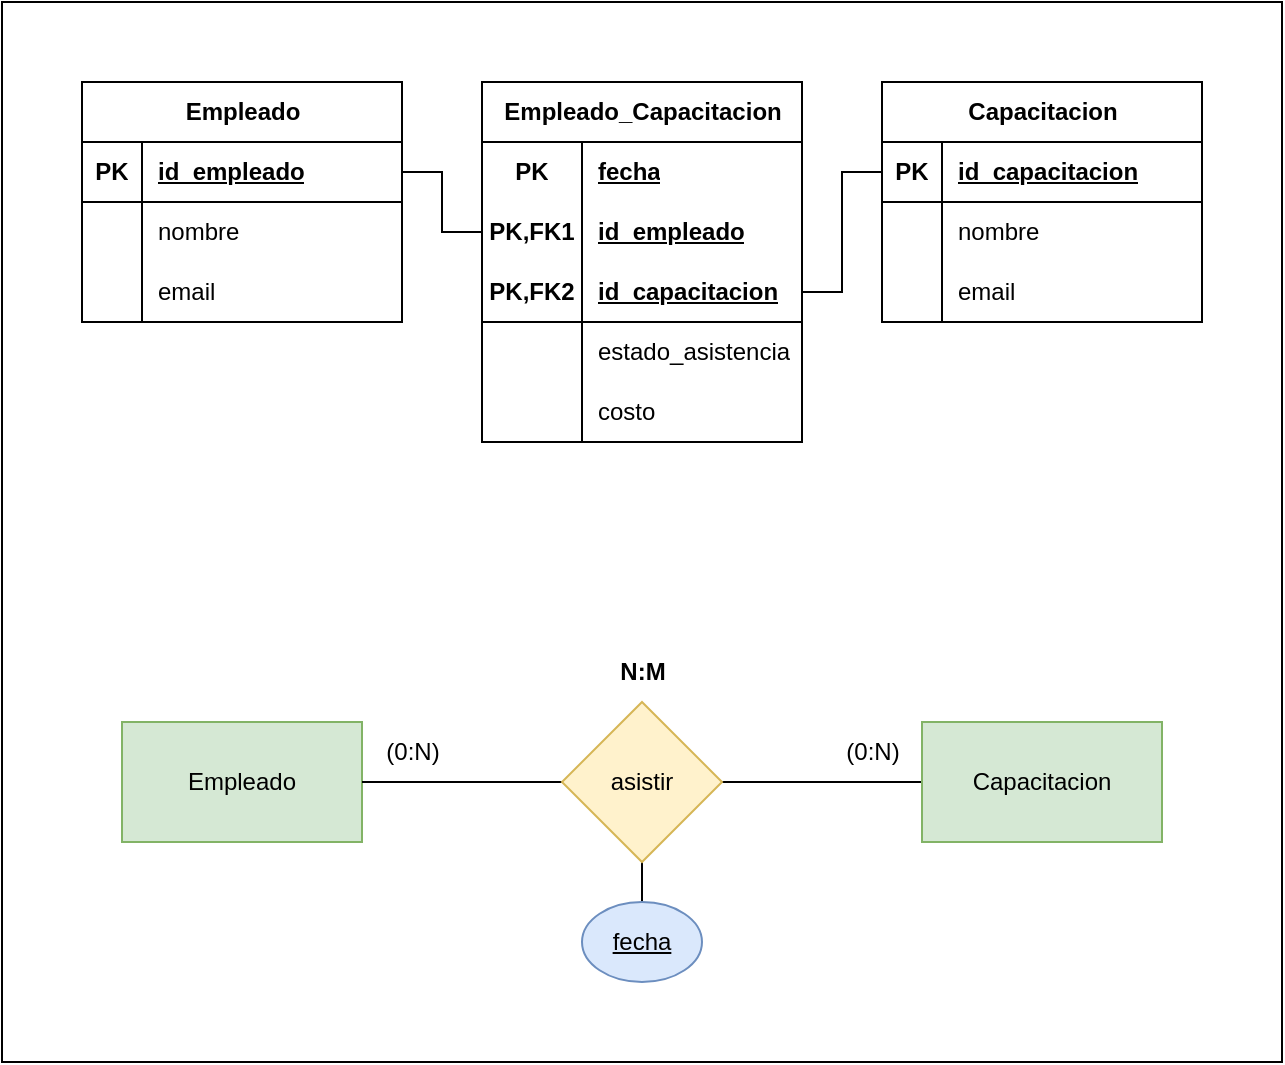 <mxfile version="26.0.10">
  <diagram name="Page-1" id="qKYILL9JWopUP_dQykBt">
    <mxGraphModel dx="1093" dy="646" grid="1" gridSize="10" guides="1" tooltips="1" connect="1" arrows="1" fold="1" page="1" pageScale="1" pageWidth="850" pageHeight="1100" math="0" shadow="0">
      <root>
        <mxCell id="0" />
        <mxCell id="1" parent="0" />
        <mxCell id="mGDh-zkGo23eZYkdyV94-58" value="" style="group" vertex="1" connectable="0" parent="1">
          <mxGeometry width="640" height="530" as="geometry" />
        </mxCell>
        <mxCell id="mGDh-zkGo23eZYkdyV94-57" value="" style="rounded=0;whiteSpace=wrap;html=1;" vertex="1" parent="mGDh-zkGo23eZYkdyV94-58">
          <mxGeometry width="640" height="530" as="geometry" />
        </mxCell>
        <mxCell id="mGDh-zkGo23eZYkdyV94-1" value="Empleado" style="rounded=0;whiteSpace=wrap;html=1;fillColor=#d5e8d4;strokeColor=#82b366;" vertex="1" parent="mGDh-zkGo23eZYkdyV94-58">
          <mxGeometry x="60" y="360" width="120" height="60" as="geometry" />
        </mxCell>
        <mxCell id="mGDh-zkGo23eZYkdyV94-4" style="edgeStyle=orthogonalEdgeStyle;rounded=0;orthogonalLoop=1;jettySize=auto;html=1;exitX=1;exitY=0.5;exitDx=0;exitDy=0;entryX=0;entryY=0.5;entryDx=0;entryDy=0;endArrow=none;startFill=0;" edge="1" parent="mGDh-zkGo23eZYkdyV94-58" source="mGDh-zkGo23eZYkdyV94-2" target="mGDh-zkGo23eZYkdyV94-3">
          <mxGeometry relative="1" as="geometry" />
        </mxCell>
        <mxCell id="mGDh-zkGo23eZYkdyV94-5" style="edgeStyle=orthogonalEdgeStyle;rounded=0;orthogonalLoop=1;jettySize=auto;html=1;exitX=0;exitY=0.5;exitDx=0;exitDy=0;entryX=1;entryY=0.5;entryDx=0;entryDy=0;endArrow=none;startFill=0;" edge="1" parent="mGDh-zkGo23eZYkdyV94-58" source="mGDh-zkGo23eZYkdyV94-2" target="mGDh-zkGo23eZYkdyV94-1">
          <mxGeometry relative="1" as="geometry" />
        </mxCell>
        <mxCell id="mGDh-zkGo23eZYkdyV94-34" style="rounded=0;orthogonalLoop=1;jettySize=auto;html=1;exitX=0.5;exitY=1;exitDx=0;exitDy=0;entryX=0.5;entryY=0;entryDx=0;entryDy=0;endArrow=none;startFill=0;" edge="1" parent="mGDh-zkGo23eZYkdyV94-58" source="mGDh-zkGo23eZYkdyV94-2" target="mGDh-zkGo23eZYkdyV94-32">
          <mxGeometry relative="1" as="geometry" />
        </mxCell>
        <mxCell id="mGDh-zkGo23eZYkdyV94-2" value="asistir" style="rhombus;whiteSpace=wrap;html=1;fillColor=#fff2cc;strokeColor=#d6b656;" vertex="1" parent="mGDh-zkGo23eZYkdyV94-58">
          <mxGeometry x="280" y="350" width="80" height="80" as="geometry" />
        </mxCell>
        <mxCell id="mGDh-zkGo23eZYkdyV94-3" value="Capacitacion" style="rounded=0;whiteSpace=wrap;html=1;fillColor=#d5e8d4;strokeColor=#82b366;" vertex="1" parent="mGDh-zkGo23eZYkdyV94-58">
          <mxGeometry x="460" y="360" width="120" height="60" as="geometry" />
        </mxCell>
        <mxCell id="mGDh-zkGo23eZYkdyV94-6" value="(0:N)" style="text;html=1;align=center;verticalAlign=middle;resizable=0;points=[];autosize=1;strokeColor=none;fillColor=none;" vertex="1" parent="mGDh-zkGo23eZYkdyV94-58">
          <mxGeometry x="410" y="360" width="50" height="30" as="geometry" />
        </mxCell>
        <mxCell id="mGDh-zkGo23eZYkdyV94-7" value="(0:N)" style="text;html=1;align=center;verticalAlign=middle;resizable=0;points=[];autosize=1;strokeColor=none;fillColor=none;" vertex="1" parent="mGDh-zkGo23eZYkdyV94-58">
          <mxGeometry x="180" y="360" width="50" height="30" as="geometry" />
        </mxCell>
        <mxCell id="mGDh-zkGo23eZYkdyV94-8" value="N:M" style="text;html=1;align=center;verticalAlign=middle;resizable=0;points=[];autosize=1;strokeColor=none;fillColor=none;fontStyle=1" vertex="1" parent="mGDh-zkGo23eZYkdyV94-58">
          <mxGeometry x="295" y="320" width="50" height="30" as="geometry" />
        </mxCell>
        <mxCell id="mGDh-zkGo23eZYkdyV94-9" value="Empleado" style="shape=table;startSize=30;container=1;collapsible=1;childLayout=tableLayout;fixedRows=1;rowLines=0;fontStyle=1;align=center;resizeLast=1;html=1;" vertex="1" parent="mGDh-zkGo23eZYkdyV94-58">
          <mxGeometry x="40" y="40" width="160" height="120" as="geometry" />
        </mxCell>
        <mxCell id="mGDh-zkGo23eZYkdyV94-10" value="" style="shape=tableRow;horizontal=0;startSize=0;swimlaneHead=0;swimlaneBody=0;fillColor=none;collapsible=0;dropTarget=0;points=[[0,0.5],[1,0.5]];portConstraint=eastwest;top=0;left=0;right=0;bottom=1;" vertex="1" parent="mGDh-zkGo23eZYkdyV94-9">
          <mxGeometry y="30" width="160" height="30" as="geometry" />
        </mxCell>
        <mxCell id="mGDh-zkGo23eZYkdyV94-11" value="PK" style="shape=partialRectangle;connectable=0;fillColor=none;top=0;left=0;bottom=0;right=0;fontStyle=1;overflow=hidden;whiteSpace=wrap;html=1;" vertex="1" parent="mGDh-zkGo23eZYkdyV94-10">
          <mxGeometry width="30" height="30" as="geometry">
            <mxRectangle width="30" height="30" as="alternateBounds" />
          </mxGeometry>
        </mxCell>
        <mxCell id="mGDh-zkGo23eZYkdyV94-12" value="id_empleado" style="shape=partialRectangle;connectable=0;fillColor=none;top=0;left=0;bottom=0;right=0;align=left;spacingLeft=6;fontStyle=5;overflow=hidden;whiteSpace=wrap;html=1;" vertex="1" parent="mGDh-zkGo23eZYkdyV94-10">
          <mxGeometry x="30" width="130" height="30" as="geometry">
            <mxRectangle width="130" height="30" as="alternateBounds" />
          </mxGeometry>
        </mxCell>
        <mxCell id="mGDh-zkGo23eZYkdyV94-13" value="" style="shape=tableRow;horizontal=0;startSize=0;swimlaneHead=0;swimlaneBody=0;fillColor=none;collapsible=0;dropTarget=0;points=[[0,0.5],[1,0.5]];portConstraint=eastwest;top=0;left=0;right=0;bottom=0;" vertex="1" parent="mGDh-zkGo23eZYkdyV94-9">
          <mxGeometry y="60" width="160" height="30" as="geometry" />
        </mxCell>
        <mxCell id="mGDh-zkGo23eZYkdyV94-14" value="" style="shape=partialRectangle;connectable=0;fillColor=none;top=0;left=0;bottom=0;right=0;editable=1;overflow=hidden;whiteSpace=wrap;html=1;" vertex="1" parent="mGDh-zkGo23eZYkdyV94-13">
          <mxGeometry width="30" height="30" as="geometry">
            <mxRectangle width="30" height="30" as="alternateBounds" />
          </mxGeometry>
        </mxCell>
        <mxCell id="mGDh-zkGo23eZYkdyV94-15" value="nombre" style="shape=partialRectangle;connectable=0;fillColor=none;top=0;left=0;bottom=0;right=0;align=left;spacingLeft=6;overflow=hidden;whiteSpace=wrap;html=1;" vertex="1" parent="mGDh-zkGo23eZYkdyV94-13">
          <mxGeometry x="30" width="130" height="30" as="geometry">
            <mxRectangle width="130" height="30" as="alternateBounds" />
          </mxGeometry>
        </mxCell>
        <mxCell id="mGDh-zkGo23eZYkdyV94-16" value="" style="shape=tableRow;horizontal=0;startSize=0;swimlaneHead=0;swimlaneBody=0;fillColor=none;collapsible=0;dropTarget=0;points=[[0,0.5],[1,0.5]];portConstraint=eastwest;top=0;left=0;right=0;bottom=0;" vertex="1" parent="mGDh-zkGo23eZYkdyV94-9">
          <mxGeometry y="90" width="160" height="30" as="geometry" />
        </mxCell>
        <mxCell id="mGDh-zkGo23eZYkdyV94-17" value="" style="shape=partialRectangle;connectable=0;fillColor=none;top=0;left=0;bottom=0;right=0;editable=1;overflow=hidden;whiteSpace=wrap;html=1;" vertex="1" parent="mGDh-zkGo23eZYkdyV94-16">
          <mxGeometry width="30" height="30" as="geometry">
            <mxRectangle width="30" height="30" as="alternateBounds" />
          </mxGeometry>
        </mxCell>
        <mxCell id="mGDh-zkGo23eZYkdyV94-18" value="email" style="shape=partialRectangle;connectable=0;fillColor=none;top=0;left=0;bottom=0;right=0;align=left;spacingLeft=6;overflow=hidden;whiteSpace=wrap;html=1;" vertex="1" parent="mGDh-zkGo23eZYkdyV94-16">
          <mxGeometry x="30" width="130" height="30" as="geometry">
            <mxRectangle width="130" height="30" as="alternateBounds" />
          </mxGeometry>
        </mxCell>
        <mxCell id="mGDh-zkGo23eZYkdyV94-22" value="Capacitacion" style="shape=table;startSize=30;container=1;collapsible=1;childLayout=tableLayout;fixedRows=1;rowLines=0;fontStyle=1;align=center;resizeLast=1;html=1;" vertex="1" parent="mGDh-zkGo23eZYkdyV94-58">
          <mxGeometry x="440" y="40" width="160" height="120" as="geometry" />
        </mxCell>
        <mxCell id="mGDh-zkGo23eZYkdyV94-23" value="" style="shape=tableRow;horizontal=0;startSize=0;swimlaneHead=0;swimlaneBody=0;fillColor=none;collapsible=0;dropTarget=0;points=[[0,0.5],[1,0.5]];portConstraint=eastwest;top=0;left=0;right=0;bottom=1;" vertex="1" parent="mGDh-zkGo23eZYkdyV94-22">
          <mxGeometry y="30" width="160" height="30" as="geometry" />
        </mxCell>
        <mxCell id="mGDh-zkGo23eZYkdyV94-24" value="PK" style="shape=partialRectangle;connectable=0;fillColor=none;top=0;left=0;bottom=0;right=0;fontStyle=1;overflow=hidden;whiteSpace=wrap;html=1;" vertex="1" parent="mGDh-zkGo23eZYkdyV94-23">
          <mxGeometry width="30" height="30" as="geometry">
            <mxRectangle width="30" height="30" as="alternateBounds" />
          </mxGeometry>
        </mxCell>
        <mxCell id="mGDh-zkGo23eZYkdyV94-25" value="id_capacitacion" style="shape=partialRectangle;connectable=0;fillColor=none;top=0;left=0;bottom=0;right=0;align=left;spacingLeft=6;fontStyle=5;overflow=hidden;whiteSpace=wrap;html=1;" vertex="1" parent="mGDh-zkGo23eZYkdyV94-23">
          <mxGeometry x="30" width="130" height="30" as="geometry">
            <mxRectangle width="130" height="30" as="alternateBounds" />
          </mxGeometry>
        </mxCell>
        <mxCell id="mGDh-zkGo23eZYkdyV94-26" value="" style="shape=tableRow;horizontal=0;startSize=0;swimlaneHead=0;swimlaneBody=0;fillColor=none;collapsible=0;dropTarget=0;points=[[0,0.5],[1,0.5]];portConstraint=eastwest;top=0;left=0;right=0;bottom=0;" vertex="1" parent="mGDh-zkGo23eZYkdyV94-22">
          <mxGeometry y="60" width="160" height="30" as="geometry" />
        </mxCell>
        <mxCell id="mGDh-zkGo23eZYkdyV94-27" value="" style="shape=partialRectangle;connectable=0;fillColor=none;top=0;left=0;bottom=0;right=0;editable=1;overflow=hidden;whiteSpace=wrap;html=1;" vertex="1" parent="mGDh-zkGo23eZYkdyV94-26">
          <mxGeometry width="30" height="30" as="geometry">
            <mxRectangle width="30" height="30" as="alternateBounds" />
          </mxGeometry>
        </mxCell>
        <mxCell id="mGDh-zkGo23eZYkdyV94-28" value="nombre" style="shape=partialRectangle;connectable=0;fillColor=none;top=0;left=0;bottom=0;right=0;align=left;spacingLeft=6;overflow=hidden;whiteSpace=wrap;html=1;" vertex="1" parent="mGDh-zkGo23eZYkdyV94-26">
          <mxGeometry x="30" width="130" height="30" as="geometry">
            <mxRectangle width="130" height="30" as="alternateBounds" />
          </mxGeometry>
        </mxCell>
        <mxCell id="mGDh-zkGo23eZYkdyV94-29" value="" style="shape=tableRow;horizontal=0;startSize=0;swimlaneHead=0;swimlaneBody=0;fillColor=none;collapsible=0;dropTarget=0;points=[[0,0.5],[1,0.5]];portConstraint=eastwest;top=0;left=0;right=0;bottom=0;" vertex="1" parent="mGDh-zkGo23eZYkdyV94-22">
          <mxGeometry y="90" width="160" height="30" as="geometry" />
        </mxCell>
        <mxCell id="mGDh-zkGo23eZYkdyV94-30" value="" style="shape=partialRectangle;connectable=0;fillColor=none;top=0;left=0;bottom=0;right=0;editable=1;overflow=hidden;whiteSpace=wrap;html=1;" vertex="1" parent="mGDh-zkGo23eZYkdyV94-29">
          <mxGeometry width="30" height="30" as="geometry">
            <mxRectangle width="30" height="30" as="alternateBounds" />
          </mxGeometry>
        </mxCell>
        <mxCell id="mGDh-zkGo23eZYkdyV94-31" value="email" style="shape=partialRectangle;connectable=0;fillColor=none;top=0;left=0;bottom=0;right=0;align=left;spacingLeft=6;overflow=hidden;whiteSpace=wrap;html=1;" vertex="1" parent="mGDh-zkGo23eZYkdyV94-29">
          <mxGeometry x="30" width="130" height="30" as="geometry">
            <mxRectangle width="130" height="30" as="alternateBounds" />
          </mxGeometry>
        </mxCell>
        <mxCell id="mGDh-zkGo23eZYkdyV94-32" value="fecha" style="ellipse;whiteSpace=wrap;html=1;fillColor=#dae8fc;strokeColor=#6c8ebf;fontStyle=4" vertex="1" parent="mGDh-zkGo23eZYkdyV94-58">
          <mxGeometry x="290" y="450" width="60" height="40" as="geometry" />
        </mxCell>
        <mxCell id="mGDh-zkGo23eZYkdyV94-36" value="Empleado_Capacitacion" style="shape=table;startSize=30;container=1;collapsible=1;childLayout=tableLayout;fixedRows=1;rowLines=0;fontStyle=1;align=center;resizeLast=1;html=1;" vertex="1" parent="mGDh-zkGo23eZYkdyV94-58">
          <mxGeometry x="240" y="40" width="160" height="180" as="geometry" />
        </mxCell>
        <mxCell id="mGDh-zkGo23eZYkdyV94-37" value="" style="shape=tableRow;horizontal=0;startSize=0;swimlaneHead=0;swimlaneBody=0;fillColor=none;collapsible=0;dropTarget=0;points=[[0,0.5],[1,0.5]];portConstraint=eastwest;top=0;left=0;right=0;bottom=0;" vertex="1" parent="mGDh-zkGo23eZYkdyV94-36">
          <mxGeometry y="30" width="160" height="30" as="geometry" />
        </mxCell>
        <mxCell id="mGDh-zkGo23eZYkdyV94-38" value="PK" style="shape=partialRectangle;connectable=0;fillColor=none;top=0;left=0;bottom=0;right=0;fontStyle=1;overflow=hidden;whiteSpace=wrap;html=1;" vertex="1" parent="mGDh-zkGo23eZYkdyV94-37">
          <mxGeometry width="50" height="30" as="geometry">
            <mxRectangle width="50" height="30" as="alternateBounds" />
          </mxGeometry>
        </mxCell>
        <mxCell id="mGDh-zkGo23eZYkdyV94-39" value="fecha" style="shape=partialRectangle;connectable=0;fillColor=none;top=0;left=0;bottom=0;right=0;align=left;spacingLeft=6;fontStyle=5;overflow=hidden;whiteSpace=wrap;html=1;" vertex="1" parent="mGDh-zkGo23eZYkdyV94-37">
          <mxGeometry x="50" width="110" height="30" as="geometry">
            <mxRectangle width="110" height="30" as="alternateBounds" />
          </mxGeometry>
        </mxCell>
        <mxCell id="mGDh-zkGo23eZYkdyV94-46" value="" style="shape=tableRow;horizontal=0;startSize=0;swimlaneHead=0;swimlaneBody=0;fillColor=none;collapsible=0;dropTarget=0;points=[[0,0.5],[1,0.5]];portConstraint=eastwest;top=0;left=0;right=0;bottom=0;" vertex="1" parent="mGDh-zkGo23eZYkdyV94-36">
          <mxGeometry y="60" width="160" height="30" as="geometry" />
        </mxCell>
        <mxCell id="mGDh-zkGo23eZYkdyV94-47" value="PK,FK1" style="shape=partialRectangle;connectable=0;fillColor=none;top=0;left=0;bottom=0;right=0;fontStyle=1;overflow=hidden;whiteSpace=wrap;html=1;" vertex="1" parent="mGDh-zkGo23eZYkdyV94-46">
          <mxGeometry width="50" height="30" as="geometry">
            <mxRectangle width="50" height="30" as="alternateBounds" />
          </mxGeometry>
        </mxCell>
        <mxCell id="mGDh-zkGo23eZYkdyV94-48" value="id_empleado" style="shape=partialRectangle;connectable=0;fillColor=none;top=0;left=0;bottom=0;right=0;align=left;spacingLeft=6;fontStyle=5;overflow=hidden;whiteSpace=wrap;html=1;" vertex="1" parent="mGDh-zkGo23eZYkdyV94-46">
          <mxGeometry x="50" width="110" height="30" as="geometry">
            <mxRectangle width="110" height="30" as="alternateBounds" />
          </mxGeometry>
        </mxCell>
        <mxCell id="mGDh-zkGo23eZYkdyV94-49" value="" style="shape=tableRow;horizontal=0;startSize=0;swimlaneHead=0;swimlaneBody=0;fillColor=none;collapsible=0;dropTarget=0;points=[[0,0.5],[1,0.5]];portConstraint=eastwest;top=0;left=0;right=0;bottom=1;" vertex="1" parent="mGDh-zkGo23eZYkdyV94-36">
          <mxGeometry y="90" width="160" height="30" as="geometry" />
        </mxCell>
        <mxCell id="mGDh-zkGo23eZYkdyV94-50" value="PK,FK2" style="shape=partialRectangle;connectable=0;fillColor=none;top=0;left=0;bottom=0;right=0;fontStyle=1;overflow=hidden;whiteSpace=wrap;html=1;" vertex="1" parent="mGDh-zkGo23eZYkdyV94-49">
          <mxGeometry width="50" height="30" as="geometry">
            <mxRectangle width="50" height="30" as="alternateBounds" />
          </mxGeometry>
        </mxCell>
        <mxCell id="mGDh-zkGo23eZYkdyV94-51" value="id_capacitacion" style="shape=partialRectangle;connectable=0;fillColor=none;top=0;left=0;bottom=0;right=0;align=left;spacingLeft=6;fontStyle=5;overflow=hidden;whiteSpace=wrap;html=1;" vertex="1" parent="mGDh-zkGo23eZYkdyV94-49">
          <mxGeometry x="50" width="110" height="30" as="geometry">
            <mxRectangle width="110" height="30" as="alternateBounds" />
          </mxGeometry>
        </mxCell>
        <mxCell id="mGDh-zkGo23eZYkdyV94-40" value="" style="shape=tableRow;horizontal=0;startSize=0;swimlaneHead=0;swimlaneBody=0;fillColor=none;collapsible=0;dropTarget=0;points=[[0,0.5],[1,0.5]];portConstraint=eastwest;top=0;left=0;right=0;bottom=0;" vertex="1" parent="mGDh-zkGo23eZYkdyV94-36">
          <mxGeometry y="120" width="160" height="30" as="geometry" />
        </mxCell>
        <mxCell id="mGDh-zkGo23eZYkdyV94-41" value="" style="shape=partialRectangle;connectable=0;fillColor=none;top=0;left=0;bottom=0;right=0;editable=1;overflow=hidden;whiteSpace=wrap;html=1;" vertex="1" parent="mGDh-zkGo23eZYkdyV94-40">
          <mxGeometry width="50" height="30" as="geometry">
            <mxRectangle width="50" height="30" as="alternateBounds" />
          </mxGeometry>
        </mxCell>
        <mxCell id="mGDh-zkGo23eZYkdyV94-42" value="estado_asistencia" style="shape=partialRectangle;connectable=0;fillColor=none;top=0;left=0;bottom=0;right=0;align=left;spacingLeft=6;overflow=hidden;whiteSpace=wrap;html=1;" vertex="1" parent="mGDh-zkGo23eZYkdyV94-40">
          <mxGeometry x="50" width="110" height="30" as="geometry">
            <mxRectangle width="110" height="30" as="alternateBounds" />
          </mxGeometry>
        </mxCell>
        <mxCell id="mGDh-zkGo23eZYkdyV94-52" value="" style="shape=tableRow;horizontal=0;startSize=0;swimlaneHead=0;swimlaneBody=0;fillColor=none;collapsible=0;dropTarget=0;points=[[0,0.5],[1,0.5]];portConstraint=eastwest;top=0;left=0;right=0;bottom=0;" vertex="1" parent="mGDh-zkGo23eZYkdyV94-36">
          <mxGeometry y="150" width="160" height="30" as="geometry" />
        </mxCell>
        <mxCell id="mGDh-zkGo23eZYkdyV94-53" value="" style="shape=partialRectangle;connectable=0;fillColor=none;top=0;left=0;bottom=0;right=0;editable=1;overflow=hidden;whiteSpace=wrap;html=1;" vertex="1" parent="mGDh-zkGo23eZYkdyV94-52">
          <mxGeometry width="50" height="30" as="geometry">
            <mxRectangle width="50" height="30" as="alternateBounds" />
          </mxGeometry>
        </mxCell>
        <mxCell id="mGDh-zkGo23eZYkdyV94-54" value="costo" style="shape=partialRectangle;connectable=0;fillColor=none;top=0;left=0;bottom=0;right=0;align=left;spacingLeft=6;overflow=hidden;whiteSpace=wrap;html=1;" vertex="1" parent="mGDh-zkGo23eZYkdyV94-52">
          <mxGeometry x="50" width="110" height="30" as="geometry">
            <mxRectangle width="110" height="30" as="alternateBounds" />
          </mxGeometry>
        </mxCell>
        <mxCell id="mGDh-zkGo23eZYkdyV94-55" style="edgeStyle=orthogonalEdgeStyle;rounded=0;orthogonalLoop=1;jettySize=auto;html=1;exitX=1;exitY=0.5;exitDx=0;exitDy=0;entryX=0;entryY=0.5;entryDx=0;entryDy=0;endArrow=none;startFill=0;" edge="1" parent="mGDh-zkGo23eZYkdyV94-58" source="mGDh-zkGo23eZYkdyV94-10" target="mGDh-zkGo23eZYkdyV94-46">
          <mxGeometry relative="1" as="geometry" />
        </mxCell>
        <mxCell id="mGDh-zkGo23eZYkdyV94-56" style="edgeStyle=orthogonalEdgeStyle;rounded=0;orthogonalLoop=1;jettySize=auto;html=1;exitX=0;exitY=0.5;exitDx=0;exitDy=0;entryX=1;entryY=0.5;entryDx=0;entryDy=0;endArrow=none;startFill=0;" edge="1" parent="mGDh-zkGo23eZYkdyV94-58" source="mGDh-zkGo23eZYkdyV94-23" target="mGDh-zkGo23eZYkdyV94-49">
          <mxGeometry relative="1" as="geometry" />
        </mxCell>
      </root>
    </mxGraphModel>
  </diagram>
</mxfile>
